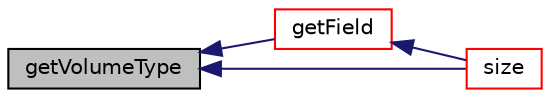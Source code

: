 digraph "getVolumeType"
{
  bgcolor="transparent";
  edge [fontname="Helvetica",fontsize="10",labelfontname="Helvetica",labelfontsize="10"];
  node [fontname="Helvetica",fontsize="10",shape=record];
  rankdir="LR";
  Node1 [label="getVolumeType",height=0.2,width=0.4,color="black", fillcolor="grey75", style="filled", fontcolor="black"];
  Node1 -> Node2 [dir="back",color="midnightblue",fontsize="10",style="solid",fontname="Helvetica"];
  Node2 [label="getField",height=0.2,width=0.4,color="red",URL="$a02774.html#a95e7ab4eb08b2aa21eea8803448f1c34",tooltip="WIP. From a set of hits (points and. "];
  Node2 -> Node3 [dir="back",color="midnightblue",fontsize="10",style="solid",fontname="Helvetica"];
  Node3 [label="size",height=0.2,width=0.4,color="red",URL="$a02774.html#aefe0792b5b0175e6022a92a906fdf053",tooltip="Range of local indices that can be returned. "];
  Node1 -> Node3 [dir="back",color="midnightblue",fontsize="10",style="solid",fontname="Helvetica"];
}
